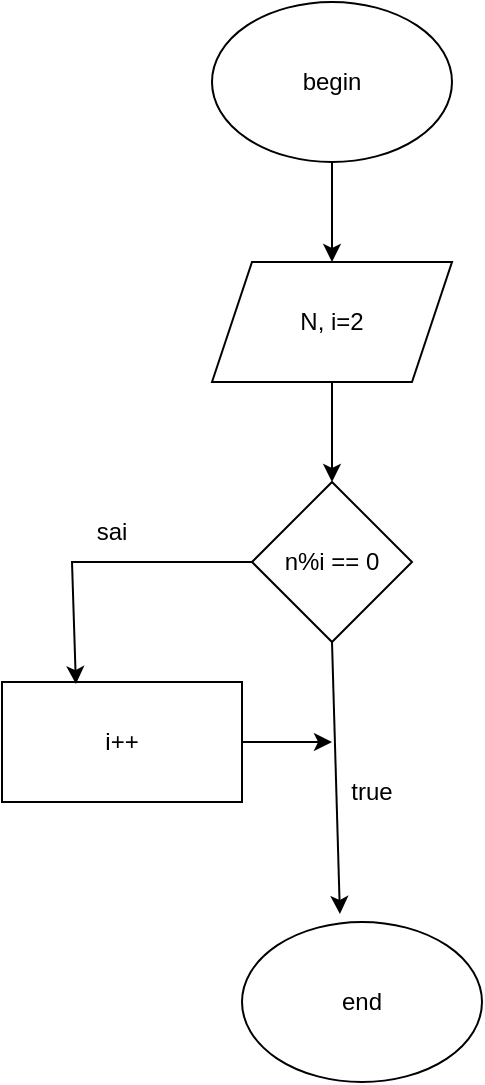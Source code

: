 <mxfile version="20.2.7" type="github">
  <diagram id="W2dCTRbcj14Ue6YGvtC2" name="Trang-1">
    <mxGraphModel dx="1422" dy="797" grid="1" gridSize="10" guides="1" tooltips="1" connect="1" arrows="1" fold="1" page="1" pageScale="1" pageWidth="850" pageHeight="1100" math="0" shadow="0">
      <root>
        <mxCell id="0" />
        <mxCell id="1" parent="0" />
        <mxCell id="qjFHWlcbrXDBT9FjRwGN-1" value="begin" style="ellipse;whiteSpace=wrap;html=1;" vertex="1" parent="1">
          <mxGeometry x="350" y="110" width="120" height="80" as="geometry" />
        </mxCell>
        <mxCell id="qjFHWlcbrXDBT9FjRwGN-2" value="N, i=2" style="shape=parallelogram;perimeter=parallelogramPerimeter;whiteSpace=wrap;html=1;fixedSize=1;" vertex="1" parent="1">
          <mxGeometry x="350" y="240" width="120" height="60" as="geometry" />
        </mxCell>
        <mxCell id="qjFHWlcbrXDBT9FjRwGN-3" value="n%i == 0" style="rhombus;whiteSpace=wrap;html=1;" vertex="1" parent="1">
          <mxGeometry x="370" y="350" width="80" height="80" as="geometry" />
        </mxCell>
        <mxCell id="qjFHWlcbrXDBT9FjRwGN-4" value="i++" style="rounded=0;whiteSpace=wrap;html=1;" vertex="1" parent="1">
          <mxGeometry x="245" y="450" width="120" height="60" as="geometry" />
        </mxCell>
        <mxCell id="qjFHWlcbrXDBT9FjRwGN-6" value="end" style="ellipse;whiteSpace=wrap;html=1;" vertex="1" parent="1">
          <mxGeometry x="365" y="570" width="120" height="80" as="geometry" />
        </mxCell>
        <mxCell id="qjFHWlcbrXDBT9FjRwGN-9" value="" style="endArrow=classic;html=1;rounded=0;exitX=0.5;exitY=1;exitDx=0;exitDy=0;entryX=0.408;entryY=-0.05;entryDx=0;entryDy=0;entryPerimeter=0;" edge="1" parent="1" source="qjFHWlcbrXDBT9FjRwGN-3" target="qjFHWlcbrXDBT9FjRwGN-6">
          <mxGeometry width="50" height="50" relative="1" as="geometry">
            <mxPoint x="400" y="430" as="sourcePoint" />
            <mxPoint x="450" y="380" as="targetPoint" />
          </mxGeometry>
        </mxCell>
        <mxCell id="qjFHWlcbrXDBT9FjRwGN-10" value="" style="endArrow=classic;html=1;rounded=0;exitX=0;exitY=0.5;exitDx=0;exitDy=0;entryX=0.308;entryY=0.017;entryDx=0;entryDy=0;entryPerimeter=0;" edge="1" parent="1" source="qjFHWlcbrXDBT9FjRwGN-3" target="qjFHWlcbrXDBT9FjRwGN-4">
          <mxGeometry width="50" height="50" relative="1" as="geometry">
            <mxPoint x="400" y="430" as="sourcePoint" />
            <mxPoint x="320" y="440" as="targetPoint" />
            <Array as="points">
              <mxPoint x="320" y="390" />
              <mxPoint x="280" y="390" />
            </Array>
          </mxGeometry>
        </mxCell>
        <mxCell id="qjFHWlcbrXDBT9FjRwGN-11" value="" style="endArrow=classic;html=1;rounded=0;exitX=1;exitY=0.5;exitDx=0;exitDy=0;" edge="1" parent="1" source="qjFHWlcbrXDBT9FjRwGN-4">
          <mxGeometry width="50" height="50" relative="1" as="geometry">
            <mxPoint x="400" y="430" as="sourcePoint" />
            <mxPoint x="410" y="480" as="targetPoint" />
          </mxGeometry>
        </mxCell>
        <mxCell id="qjFHWlcbrXDBT9FjRwGN-12" value="" style="endArrow=classic;html=1;rounded=0;exitX=0.5;exitY=1;exitDx=0;exitDy=0;" edge="1" parent="1" source="qjFHWlcbrXDBT9FjRwGN-1" target="qjFHWlcbrXDBT9FjRwGN-2">
          <mxGeometry width="50" height="50" relative="1" as="geometry">
            <mxPoint x="400" y="430" as="sourcePoint" />
            <mxPoint x="450" y="380" as="targetPoint" />
          </mxGeometry>
        </mxCell>
        <mxCell id="qjFHWlcbrXDBT9FjRwGN-13" value="" style="endArrow=classic;html=1;rounded=0;exitX=0.5;exitY=1;exitDx=0;exitDy=0;entryX=0.5;entryY=0;entryDx=0;entryDy=0;" edge="1" parent="1" source="qjFHWlcbrXDBT9FjRwGN-2" target="qjFHWlcbrXDBT9FjRwGN-3">
          <mxGeometry width="50" height="50" relative="1" as="geometry">
            <mxPoint x="400" y="430" as="sourcePoint" />
            <mxPoint x="450" y="380" as="targetPoint" />
          </mxGeometry>
        </mxCell>
        <mxCell id="qjFHWlcbrXDBT9FjRwGN-14" value="true" style="text;html=1;strokeColor=none;fillColor=none;align=center;verticalAlign=middle;whiteSpace=wrap;rounded=0;" vertex="1" parent="1">
          <mxGeometry x="400" y="490" width="60" height="30" as="geometry" />
        </mxCell>
        <mxCell id="qjFHWlcbrXDBT9FjRwGN-15" value="sai" style="text;html=1;strokeColor=none;fillColor=none;align=center;verticalAlign=middle;whiteSpace=wrap;rounded=0;" vertex="1" parent="1">
          <mxGeometry x="270" y="360" width="60" height="30" as="geometry" />
        </mxCell>
      </root>
    </mxGraphModel>
  </diagram>
</mxfile>
